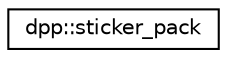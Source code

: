 digraph "Graphical Class Hierarchy"
{
 // INTERACTIVE_SVG=YES
  edge [fontname="Helvetica",fontsize="10",labelfontname="Helvetica",labelfontsize="10"];
  node [fontname="Helvetica",fontsize="10",shape=record];
  rankdir="LR";
  Node1 [label="dpp::sticker_pack",height=0.2,width=0.4,color="black", fillcolor="white", style="filled",URL="$structdpp_1_1sticker__pack.html"];
}
